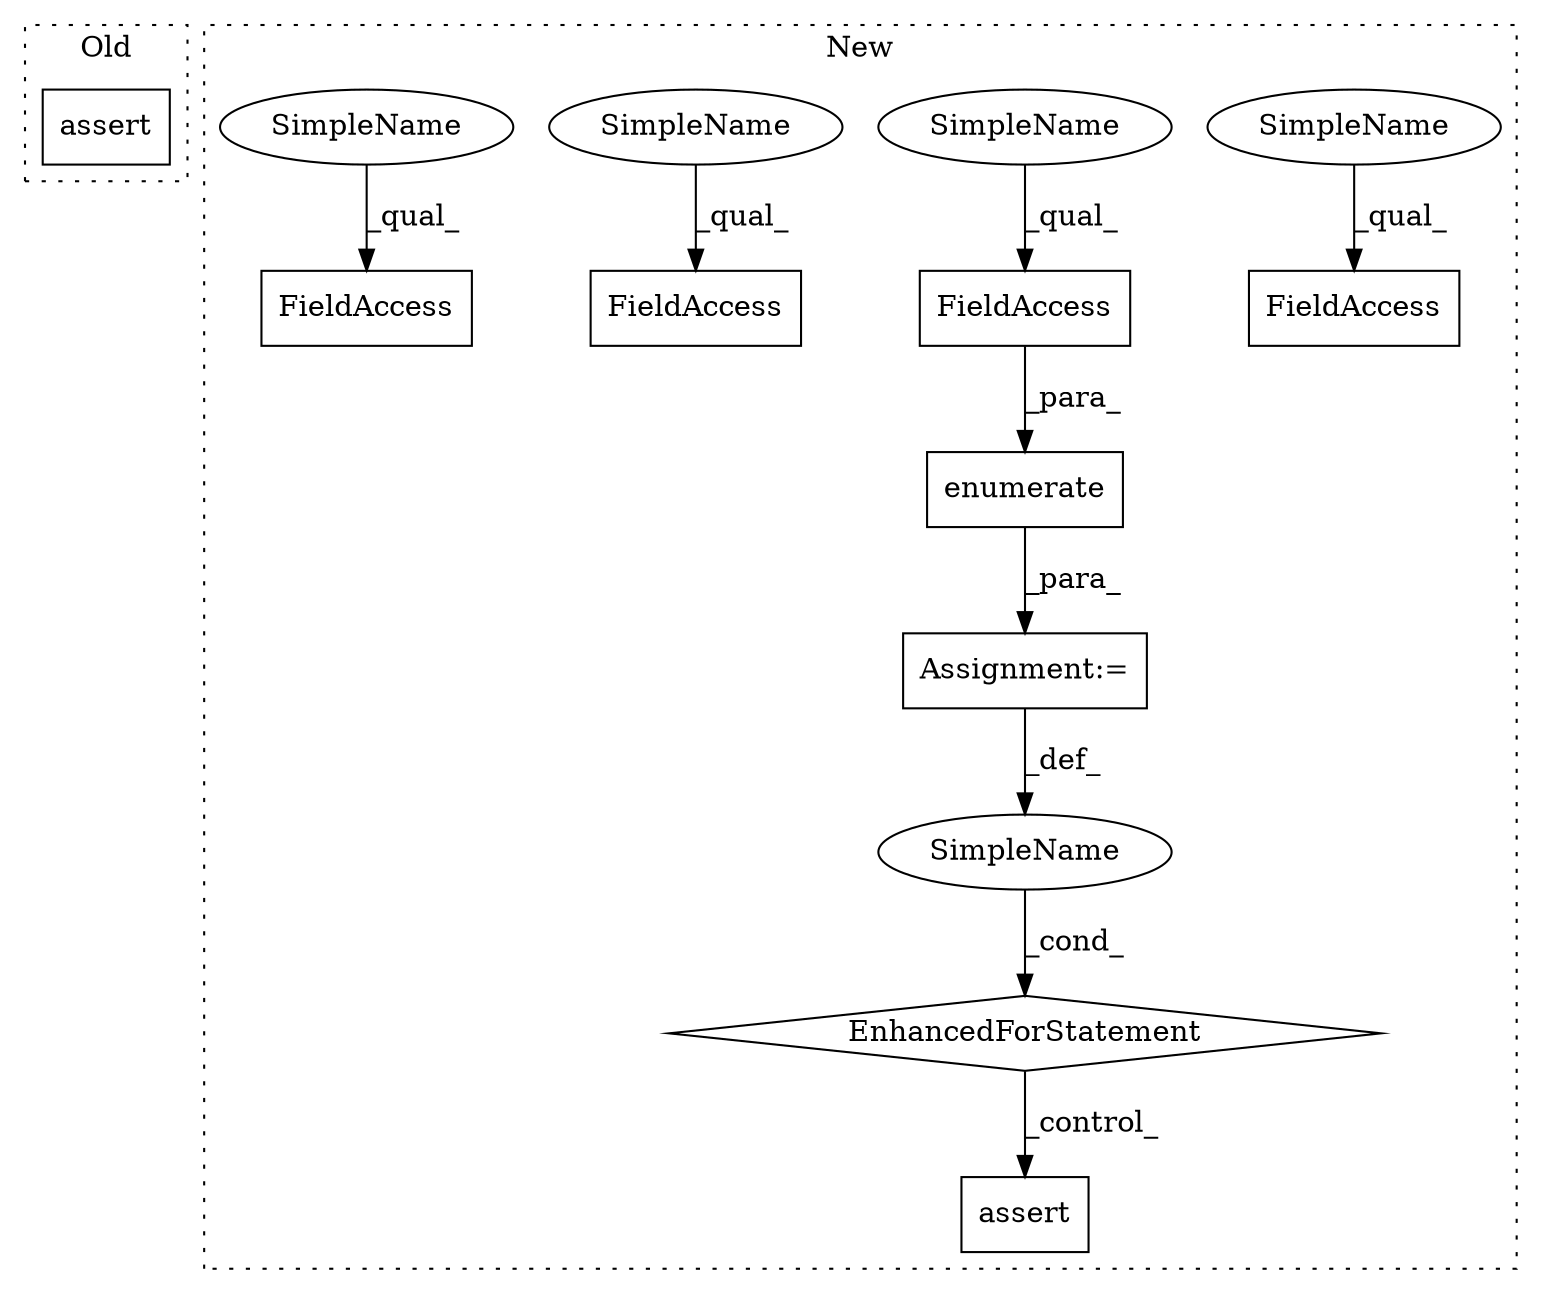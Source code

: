digraph G {
subgraph cluster0 {
1 [label="assert" a="32" s="14204,14239" l="12,1" shape="box"];
label = "Old";
style="dotted";
}
subgraph cluster1 {
2 [label="enumerate" a="32" s="25910,25930" l="10,1" shape="box"];
3 [label="Assignment:=" a="7" s="25817,25931" l="63,2" shape="box"];
4 [label="EnhancedForStatement" a="70" s="25817,25931" l="63,2" shape="diamond"];
5 [label="assert" a="32" s="26298,26327" l="12,1" shape="box"];
6 [label="SimpleName" a="42" s="25899" l="8" shape="ellipse"];
7 [label="FieldAccess" a="22" s="25920" l="10" shape="box"];
8 [label="FieldAccess" a="22" s="25414" l="16" shape="box"];
9 [label="FieldAccess" a="22" s="25488" l="23" shape="box"];
10 [label="FieldAccess" a="22" s="25948" l="13" shape="box"];
11 [label="SimpleName" a="42" s="25414" l="4" shape="ellipse"];
12 [label="SimpleName" a="42" s="25920" l="4" shape="ellipse"];
13 [label="SimpleName" a="42" s="25488" l="4" shape="ellipse"];
14 [label="SimpleName" a="42" s="25948" l="4" shape="ellipse"];
label = "New";
style="dotted";
}
2 -> 3 [label="_para_"];
3 -> 6 [label="_def_"];
4 -> 5 [label="_control_"];
6 -> 4 [label="_cond_"];
7 -> 2 [label="_para_"];
11 -> 8 [label="_qual_"];
12 -> 7 [label="_qual_"];
13 -> 9 [label="_qual_"];
14 -> 10 [label="_qual_"];
}